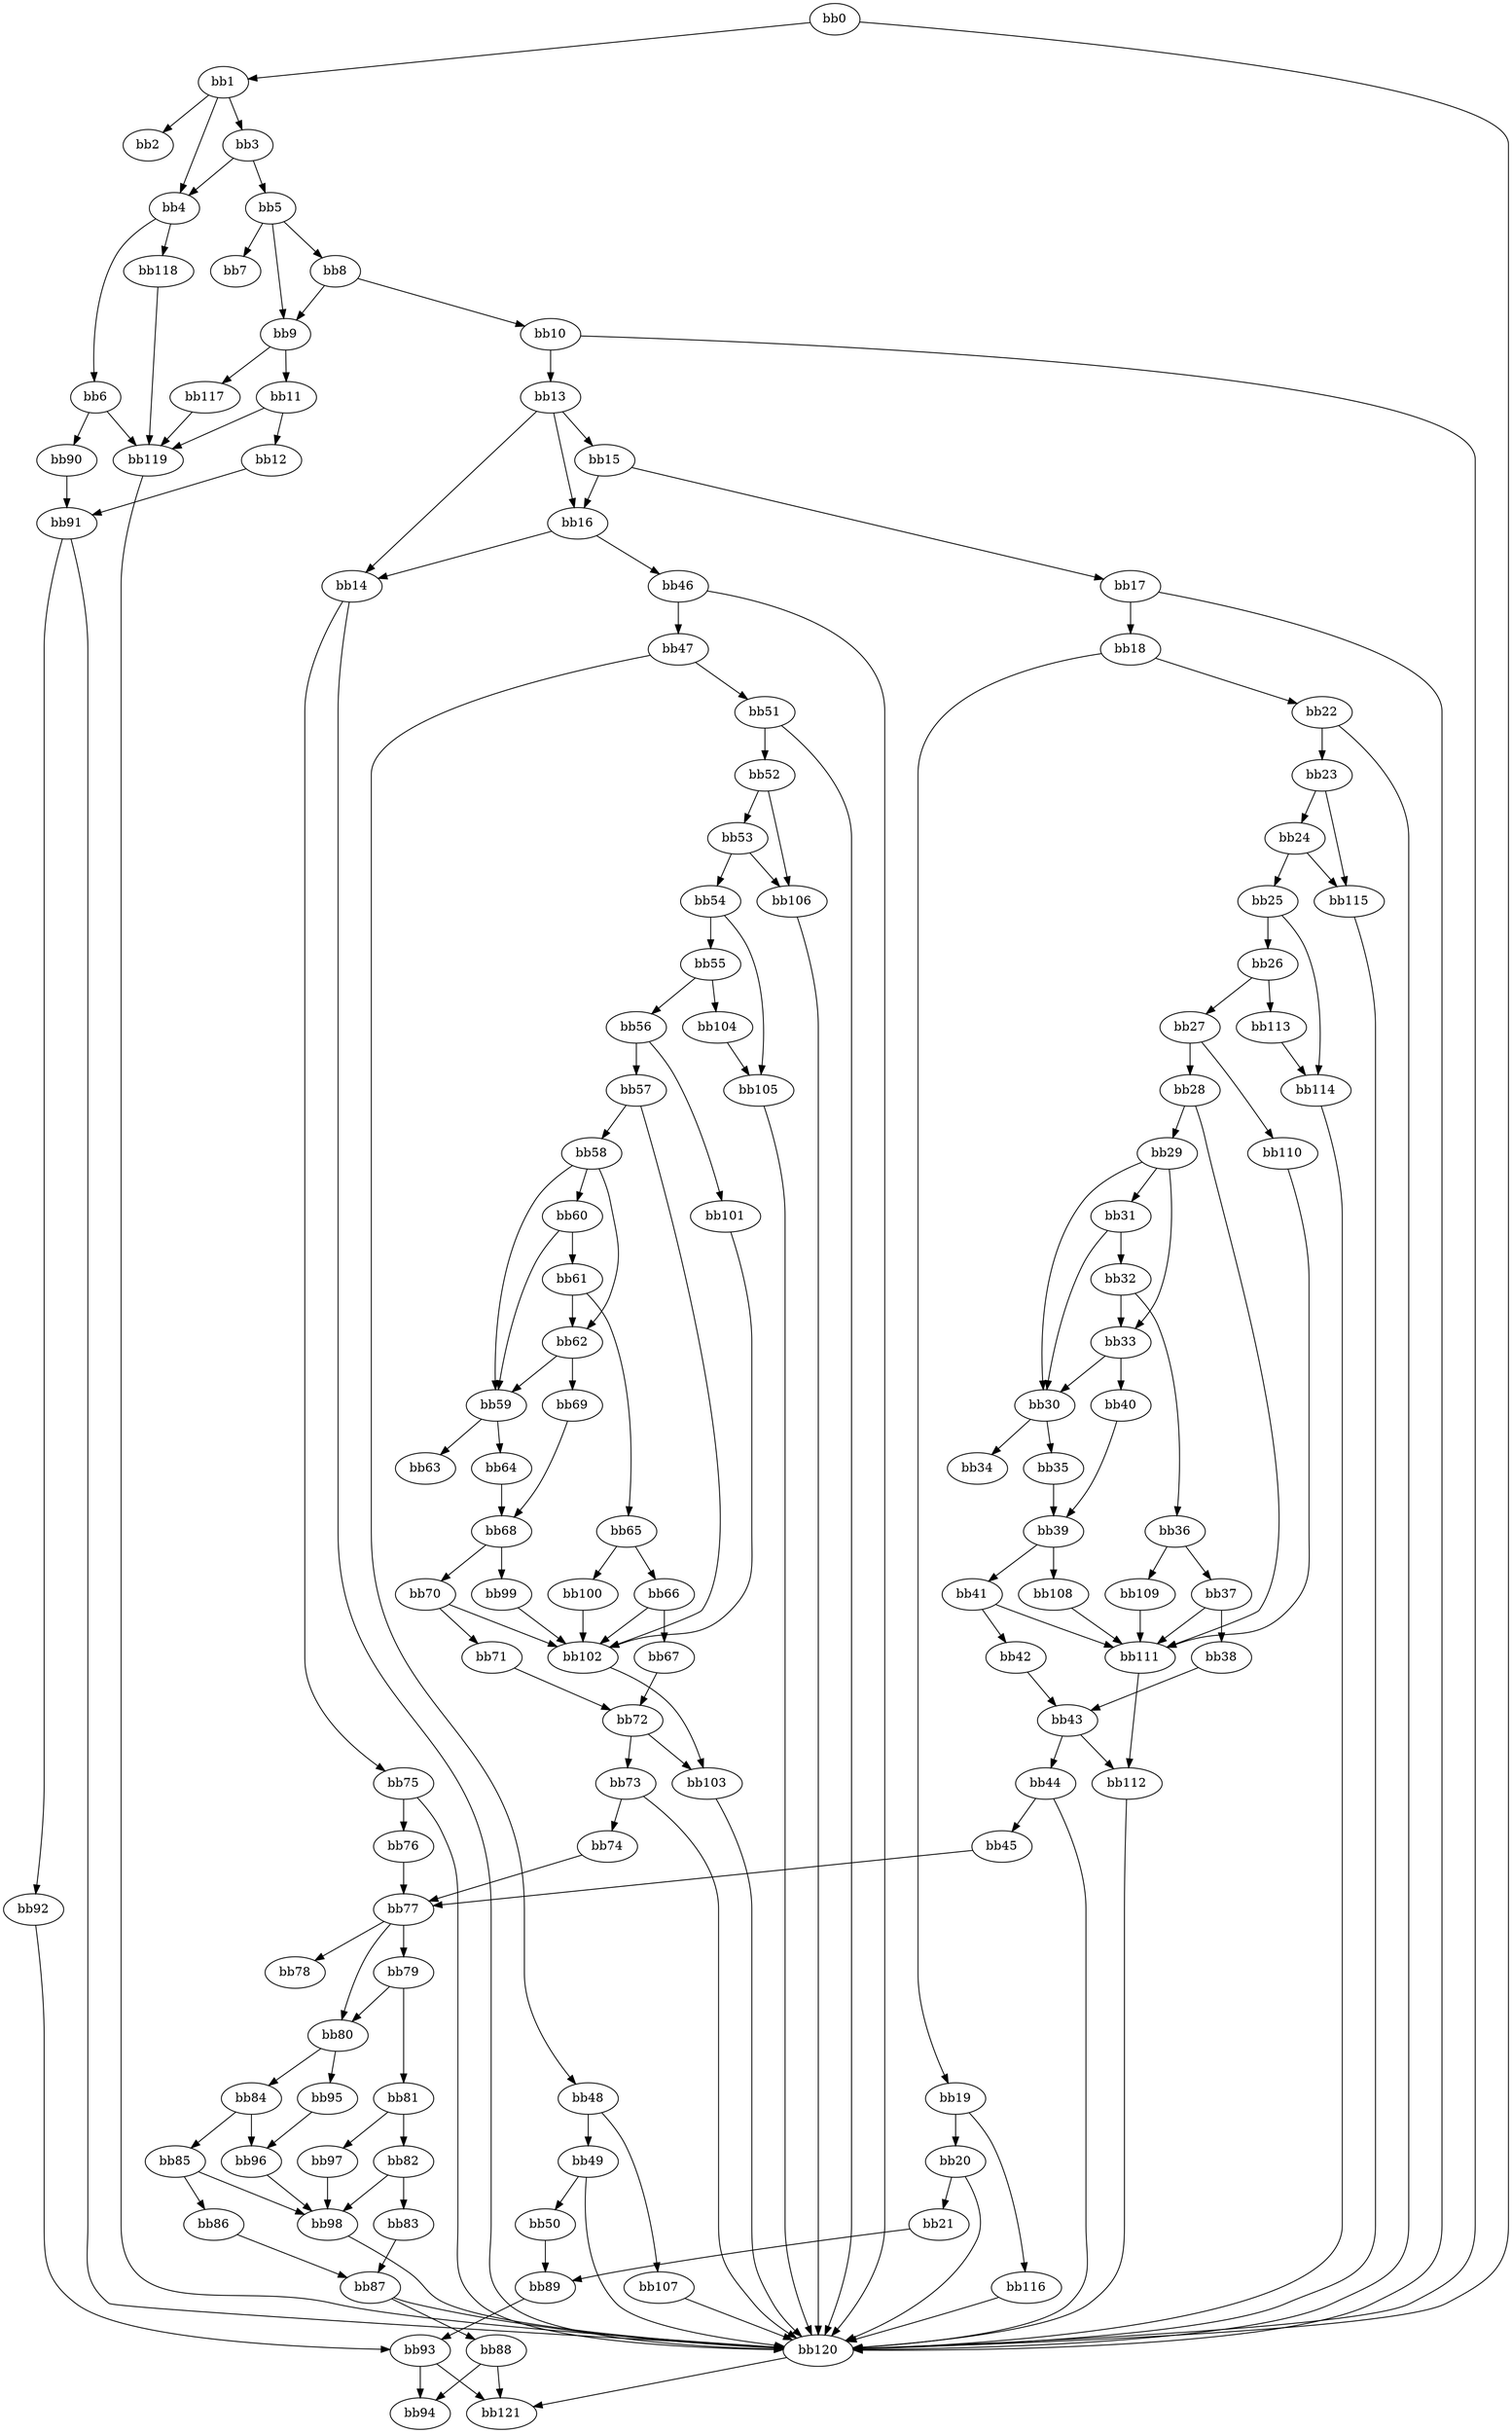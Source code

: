 digraph {
    0 [ label = "bb0\l" ]
    1 [ label = "bb1\l" ]
    2 [ label = "bb2\l" ]
    3 [ label = "bb3\l" ]
    4 [ label = "bb4\l" ]
    5 [ label = "bb5\l" ]
    6 [ label = "bb6\l" ]
    7 [ label = "bb7\l" ]
    8 [ label = "bb8\l" ]
    9 [ label = "bb9\l" ]
    10 [ label = "bb10\l" ]
    11 [ label = "bb11\l" ]
    12 [ label = "bb12\l" ]
    13 [ label = "bb13\l" ]
    14 [ label = "bb14\l" ]
    15 [ label = "bb15\l" ]
    16 [ label = "bb16\l" ]
    17 [ label = "bb17\l" ]
    18 [ label = "bb18\l" ]
    19 [ label = "bb19\l" ]
    20 [ label = "bb20\l" ]
    21 [ label = "bb21\l" ]
    22 [ label = "bb22\l" ]
    23 [ label = "bb23\l" ]
    24 [ label = "bb24\l" ]
    25 [ label = "bb25\l" ]
    26 [ label = "bb26\l" ]
    27 [ label = "bb27\l" ]
    28 [ label = "bb28\l" ]
    29 [ label = "bb29\l" ]
    30 [ label = "bb30\l" ]
    31 [ label = "bb31\l" ]
    32 [ label = "bb32\l" ]
    33 [ label = "bb33\l" ]
    34 [ label = "bb34\l" ]
    35 [ label = "bb35\l" ]
    36 [ label = "bb36\l" ]
    37 [ label = "bb37\l" ]
    38 [ label = "bb38\l" ]
    39 [ label = "bb39\l" ]
    40 [ label = "bb40\l" ]
    41 [ label = "bb41\l" ]
    42 [ label = "bb42\l" ]
    43 [ label = "bb43\l" ]
    44 [ label = "bb44\l" ]
    45 [ label = "bb45\l" ]
    46 [ label = "bb46\l" ]
    47 [ label = "bb47\l" ]
    48 [ label = "bb48\l" ]
    49 [ label = "bb49\l" ]
    50 [ label = "bb50\l" ]
    51 [ label = "bb51\l" ]
    52 [ label = "bb52\l" ]
    53 [ label = "bb53\l" ]
    54 [ label = "bb54\l" ]
    55 [ label = "bb55\l" ]
    56 [ label = "bb56\l" ]
    57 [ label = "bb57\l" ]
    58 [ label = "bb58\l" ]
    59 [ label = "bb59\l" ]
    60 [ label = "bb60\l" ]
    61 [ label = "bb61\l" ]
    62 [ label = "bb62\l" ]
    63 [ label = "bb63\l" ]
    64 [ label = "bb64\l" ]
    65 [ label = "bb65\l" ]
    66 [ label = "bb66\l" ]
    67 [ label = "bb67\l" ]
    68 [ label = "bb68\l" ]
    69 [ label = "bb69\l" ]
    70 [ label = "bb70\l" ]
    71 [ label = "bb71\l" ]
    72 [ label = "bb72\l" ]
    73 [ label = "bb73\l" ]
    74 [ label = "bb74\l" ]
    75 [ label = "bb75\l" ]
    76 [ label = "bb76\l" ]
    77 [ label = "bb77\l" ]
    78 [ label = "bb78\l" ]
    79 [ label = "bb79\l" ]
    80 [ label = "bb80\l" ]
    81 [ label = "bb81\l" ]
    82 [ label = "bb82\l" ]
    83 [ label = "bb83\l" ]
    84 [ label = "bb84\l" ]
    85 [ label = "bb85\l" ]
    86 [ label = "bb86\l" ]
    87 [ label = "bb87\l" ]
    88 [ label = "bb88\l" ]
    89 [ label = "bb89\l" ]
    90 [ label = "bb90\l" ]
    91 [ label = "bb91\l" ]
    92 [ label = "bb92\l" ]
    93 [ label = "bb93\l" ]
    94 [ label = "bb94\l" ]
    95 [ label = "bb95\l" ]
    96 [ label = "bb96\l" ]
    97 [ label = "bb97\l" ]
    98 [ label = "bb98\l" ]
    99 [ label = "bb99\l" ]
    100 [ label = "bb100\l" ]
    101 [ label = "bb101\l" ]
    102 [ label = "bb102\l" ]
    103 [ label = "bb103\l" ]
    104 [ label = "bb104\l" ]
    105 [ label = "bb105\l" ]
    106 [ label = "bb106\l" ]
    107 [ label = "bb107\l" ]
    108 [ label = "bb108\l" ]
    109 [ label = "bb109\l" ]
    110 [ label = "bb110\l" ]
    111 [ label = "bb111\l" ]
    112 [ label = "bb112\l" ]
    113 [ label = "bb113\l" ]
    114 [ label = "bb114\l" ]
    115 [ label = "bb115\l" ]
    116 [ label = "bb116\l" ]
    117 [ label = "bb117\l" ]
    118 [ label = "bb118\l" ]
    119 [ label = "bb119\l" ]
    120 [ label = "bb120\l" ]
    121 [ label = "bb121\l" ]
    0 -> 1 [ ]
    0 -> 120 [ ]
    1 -> 2 [ ]
    1 -> 3 [ ]
    1 -> 4 [ ]
    3 -> 4 [ ]
    3 -> 5 [ ]
    4 -> 6 [ ]
    4 -> 118 [ ]
    5 -> 7 [ ]
    5 -> 8 [ ]
    5 -> 9 [ ]
    6 -> 90 [ ]
    6 -> 119 [ ]
    8 -> 9 [ ]
    8 -> 10 [ ]
    9 -> 11 [ ]
    9 -> 117 [ ]
    10 -> 13 [ ]
    10 -> 120 [ ]
    11 -> 12 [ ]
    11 -> 119 [ ]
    12 -> 91 [ ]
    13 -> 14 [ ]
    13 -> 15 [ ]
    13 -> 16 [ ]
    14 -> 75 [ ]
    14 -> 120 [ ]
    15 -> 16 [ ]
    15 -> 17 [ ]
    16 -> 14 [ ]
    16 -> 46 [ ]
    17 -> 18 [ ]
    17 -> 120 [ ]
    18 -> 19 [ ]
    18 -> 22 [ ]
    19 -> 20 [ ]
    19 -> 116 [ ]
    20 -> 21 [ ]
    20 -> 120 [ ]
    21 -> 89 [ ]
    22 -> 23 [ ]
    22 -> 120 [ ]
    23 -> 24 [ ]
    23 -> 115 [ ]
    24 -> 25 [ ]
    24 -> 115 [ ]
    25 -> 26 [ ]
    25 -> 114 [ ]
    26 -> 27 [ ]
    26 -> 113 [ ]
    27 -> 28 [ ]
    27 -> 110 [ ]
    28 -> 29 [ ]
    28 -> 111 [ ]
    29 -> 30 [ ]
    29 -> 31 [ ]
    29 -> 33 [ ]
    30 -> 34 [ ]
    30 -> 35 [ ]
    31 -> 30 [ ]
    31 -> 32 [ ]
    32 -> 33 [ ]
    32 -> 36 [ ]
    33 -> 30 [ ]
    33 -> 40 [ ]
    35 -> 39 [ ]
    36 -> 37 [ ]
    36 -> 109 [ ]
    37 -> 38 [ ]
    37 -> 111 [ ]
    38 -> 43 [ ]
    39 -> 41 [ ]
    39 -> 108 [ ]
    40 -> 39 [ ]
    41 -> 42 [ ]
    41 -> 111 [ ]
    42 -> 43 [ ]
    43 -> 44 [ ]
    43 -> 112 [ ]
    44 -> 45 [ ]
    44 -> 120 [ ]
    45 -> 77 [ ]
    46 -> 47 [ ]
    46 -> 120 [ ]
    47 -> 48 [ ]
    47 -> 51 [ ]
    48 -> 49 [ ]
    48 -> 107 [ ]
    49 -> 50 [ ]
    49 -> 120 [ ]
    50 -> 89 [ ]
    51 -> 52 [ ]
    51 -> 120 [ ]
    52 -> 53 [ ]
    52 -> 106 [ ]
    53 -> 54 [ ]
    53 -> 106 [ ]
    54 -> 55 [ ]
    54 -> 105 [ ]
    55 -> 56 [ ]
    55 -> 104 [ ]
    56 -> 57 [ ]
    56 -> 101 [ ]
    57 -> 58 [ ]
    57 -> 102 [ ]
    58 -> 59 [ ]
    58 -> 60 [ ]
    58 -> 62 [ ]
    59 -> 63 [ ]
    59 -> 64 [ ]
    60 -> 59 [ ]
    60 -> 61 [ ]
    61 -> 62 [ ]
    61 -> 65 [ ]
    62 -> 59 [ ]
    62 -> 69 [ ]
    64 -> 68 [ ]
    65 -> 66 [ ]
    65 -> 100 [ ]
    66 -> 67 [ ]
    66 -> 102 [ ]
    67 -> 72 [ ]
    68 -> 70 [ ]
    68 -> 99 [ ]
    69 -> 68 [ ]
    70 -> 71 [ ]
    70 -> 102 [ ]
    71 -> 72 [ ]
    72 -> 73 [ ]
    72 -> 103 [ ]
    73 -> 74 [ ]
    73 -> 120 [ ]
    74 -> 77 [ ]
    75 -> 76 [ ]
    75 -> 120 [ ]
    76 -> 77 [ ]
    77 -> 78 [ ]
    77 -> 79 [ ]
    77 -> 80 [ ]
    79 -> 80 [ ]
    79 -> 81 [ ]
    80 -> 84 [ ]
    80 -> 95 [ ]
    81 -> 82 [ ]
    81 -> 97 [ ]
    82 -> 83 [ ]
    82 -> 98 [ ]
    83 -> 87 [ ]
    84 -> 85 [ ]
    84 -> 96 [ ]
    85 -> 86 [ ]
    85 -> 98 [ ]
    86 -> 87 [ ]
    87 -> 88 [ ]
    87 -> 120 [ ]
    88 -> 94 [ ]
    88 -> 121 [ ]
    89 -> 93 [ ]
    90 -> 91 [ ]
    91 -> 92 [ ]
    91 -> 120 [ ]
    92 -> 93 [ ]
    93 -> 94 [ ]
    93 -> 121 [ ]
    95 -> 96 [ ]
    96 -> 98 [ ]
    97 -> 98 [ ]
    98 -> 120 [ ]
    99 -> 102 [ ]
    100 -> 102 [ ]
    101 -> 102 [ ]
    102 -> 103 [ ]
    103 -> 120 [ ]
    104 -> 105 [ ]
    105 -> 120 [ ]
    106 -> 120 [ ]
    107 -> 120 [ ]
    108 -> 111 [ ]
    109 -> 111 [ ]
    110 -> 111 [ ]
    111 -> 112 [ ]
    112 -> 120 [ ]
    113 -> 114 [ ]
    114 -> 120 [ ]
    115 -> 120 [ ]
    116 -> 120 [ ]
    117 -> 119 [ ]
    118 -> 119 [ ]
    119 -> 120 [ ]
    120 -> 121 [ ]
}

